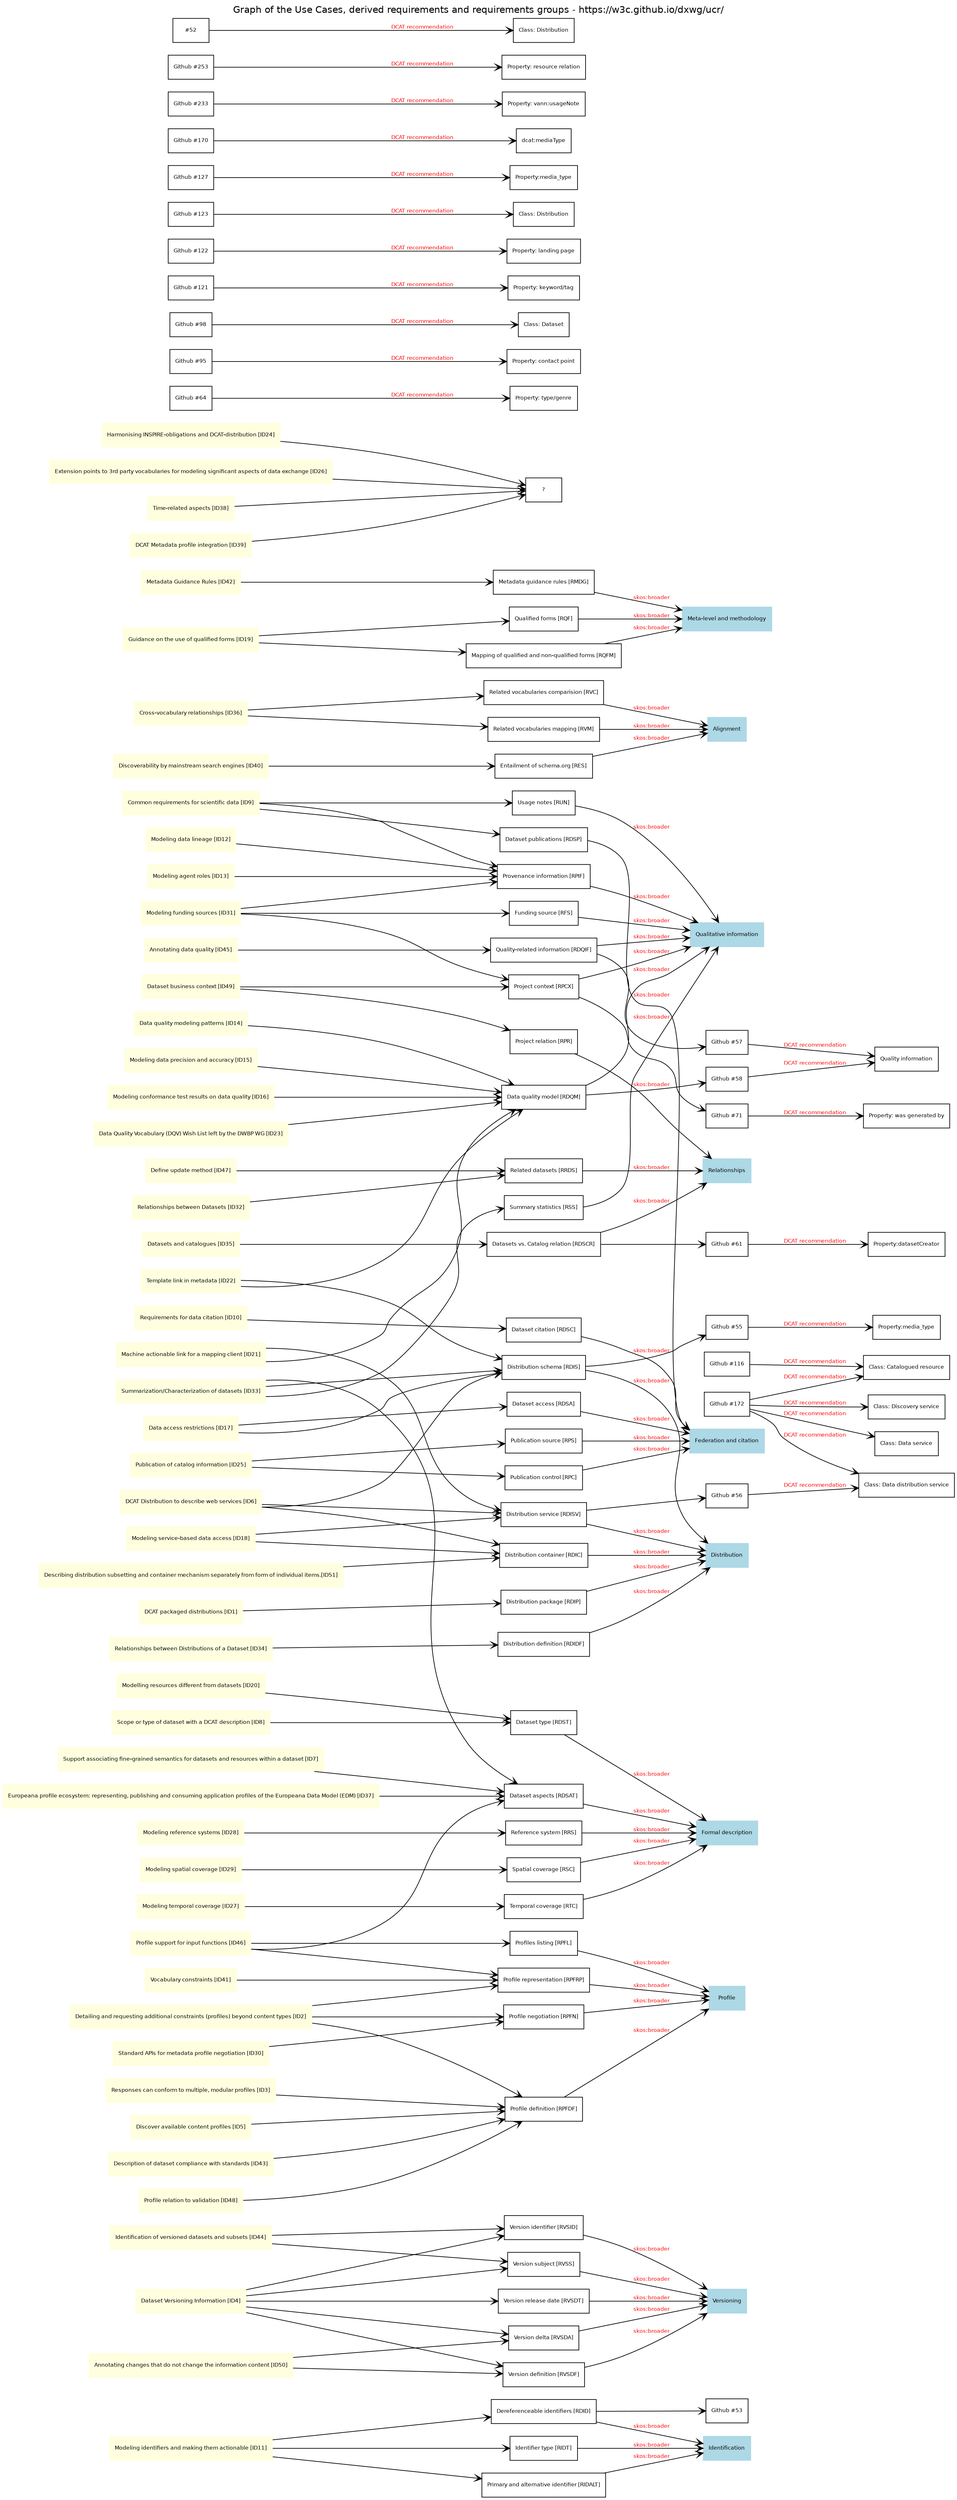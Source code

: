 digraph UCR_summary{

fontname="Helvetica";
label = "Graph of the Use Cases, derived requirements and requirements groups - https://w3c.github.io/dxwg/ucr/";
labelloc = "t";
ratio = "auto"
rankdir = LR;

node [
fontname = Helvetica
fontsize = 8
shape = "record"
]

edge [
arrowtail = "empty"
arrowhead = "vee"
fontsize=8
fontcolor=red
fontname=Helvetica
]
subgraph requirementsGroups {
		node [style=filled,color=lightblue];
    "6.1"; "6.2"; "6.3"; "6.4"; "6.5"; "6.6"; "6.7"; "6.8"; "6.9"; "6.10";
    label="Requirements Groups";
}

subgraph useCases {
    node [style=filled,color=lightyellow];
    "5.1";  "5.2";  "5.3";  "5.4";  "5.5";  "5.6";  "5.7";  "5.8";  "5.9";  "5.10";  "5.11";  "5.12";  "5.13";  "5.14";  "5.15";  "5.16";  "5.17";  "5.18";  "5.19";  "5.20";  "5.21";  "5.22";  "5.23";  "5.24";  "5.25";  "5.26";  "5.27";  "5.28";  "5.29";  "5.30";  "5.31";  "5.32";  "5.33";  "5.34";  "5.35";  "5.36";  "5.37";  "5.38";  "5.39";  "5.40";  "5.41";  "5.42";  "5.43";  "5.44";  "5.45";  "5.46";  "5.47";  "5.48";  "5.49";  "5.50"; "5.51";
    label="Use Cases";
}
### Use Cases
"5.1"[label = <{DCAT packaged distributions [ID1]}>,href="https://w3c.github.io/dxwg/ucr/#ID1"]
"5.2"[label = <{Detailing and requesting additional constraints (profiles) beyond content types [ID2]}>,href="https://w3c.github.io/dxwg/ucr/#ID2"]
"5.3"[label = <{Responses can conform to multiple, modular profiles [ID3]}>,href="https://w3c.github.io/dxwg/ucr/#ID3"]
"5.4"[label = <{Dataset Versioning Information [ID4]}>,href="https://w3c.github.io/dxwg/ucr/#ID4"]
"5.5"[label = <{Discover available content profiles [ID5]}>,href="https://w3c.github.io/dxwg/ucr/#ID5"]
"5.6"[label = <{DCAT Distribution to describe web services [ID6]}>,href="https://w3c.github.io/dxwg/ucr/#ID6"]
"5.7"[label = <{Support associating fine-grained semantics for datasets and resources within a dataset [ID7]}>,href="https://w3c.github.io/dxwg/ucr/#ID7"]
"5.8"[label = <{Scope or type of dataset with a DCAT description [ID8]}>,href="https://w3c.github.io/dxwg/ucr/#ID8"]
"5.9"[label = <{Common requirements for scientific data [ID9]}>,href="https://w3c.github.io/dxwg/ucr/#ID9"]
"5.10"[label = <{Requirements for data citation [ID10]}>,href="https://w3c.github.io/dxwg/ucr/#ID10"]
"5.11"[label = <{Modeling identifiers and making them actionable [ID11]}>,href="https://w3c.github.io/dxwg/ucr/#ID11"]
"5.12"[label = <{Modeling data lineage [ID12]}>,href="https://w3c.github.io/dxwg/ucr/#ID12"]
"5.13"[label = <{Modeling agent roles [ID13]}>,href="https://w3c.github.io/dxwg/ucr/#ID13"]
"5.14"[label = <{Data quality modeling patterns [ID14]}>,href="https://w3c.github.io/dxwg/ucr/#ID14"]
"5.15"[label = <{Modeling data precision and accuracy [ID15]}>,href="https://w3c.github.io/dxwg/ucr/#ID15"]
"5.16"[label = <{Modeling conformance test results on data quality [ID16]}>,href="https://w3c.github.io/dxwg/ucr/#ID16"]
"5.17"[label = <{Data access restrictions [ID17]}>,href="https://w3c.github.io/dxwg/ucr/#ID17"]
"5.18"[label = <{Modeling service-based data access [ID18]}>,href="https://w3c.github.io/dxwg/ucr/#ID18"]
"5.19"[label = <{Guidance on the use of qualified forms [ID19]}>,href="https://w3c.github.io/dxwg/ucr/#ID19"]
"5.20"[label = <{Modelling resources different from datasets [ID20]}>,href="https://w3c.github.io/dxwg/ucr/#ID20"]
"5.21"[label = <{Machine actionable link for a mapping client [ID21]}>,href="https://w3c.github.io/dxwg/ucr/#ID21"]
"5.22"[label = <{Template link in metadata [ID22]}>,href="https://w3c.github.io/dxwg/ucr/#ID22"]
"5.23"[label = <{Data Quality Vocabulary (DQV) Wish List left by the DWBP WG [ID23]}>,href="https://w3c.github.io/dxwg/ucr/#ID23"]
"5.24"[label = <{Harmonising INSPIRE-obligations and DCAT-distribution [ID24]}>,href="https://w3c.github.io/dxwg/ucr/#ID24"]
"5.25"[label = <{Publication of catalog information [ID25]}>,href="https://w3c.github.io/dxwg/ucr/#ID25"]
"5.26"[label = <{Extension points to 3rd party vocabularies for modeling significant aspects of data exchange [ID26]}>,href="https://w3c.github.io/dxwg/ucr/#ID26"]
"5.27"[label = <{Modeling temporal coverage [ID27]}>,href="https://w3c.github.io/dxwg/ucr/#ID27"]
"5.28"[label = <{Modeling reference systems [ID28]}>,href="https://w3c.github.io/dxwg/ucr/#ID28"]
"5.29"[label = <{Modeling spatial coverage [ID29]}>,href="https://w3c.github.io/dxwg/ucr/#ID29"]
"5.30"[label = <{Standard APIs for metadata profile negotiation [ID30]}>,href="https://w3c.github.io/dxwg/ucr/#ID30"]
"5.31"[label = <{Modeling funding sources [ID31]}>,href="https://w3c.github.io/dxwg/ucr/#ID31"]
"5.32"[label = <{Relationships between Datasets [ID32]}>,href="https://w3c.github.io/dxwg/ucr/#ID32"]
"5.33"[label = <{Summarization/Characterization of datasets [ID33]}>,href="https://w3c.github.io/dxwg/ucr/#ID33"]
"5.34"[label = <{Relationships between Distributions of a Dataset [ID34]}>,href="https://w3c.github.io/dxwg/ucr/#ID34"]
"5.35"[label = <{Datasets and catalogues [ID35]}>,href="https://w3c.github.io/dxwg/ucr/#ID35"]
"5.36"[label = <{Cross-vocabulary relationships [ID36]}>,href="https://w3c.github.io/dxwg/ucr/#ID36"]
"5.37"[label = <{Europeana profile ecosystem: representing, publishing and consuming application profiles of the Europeana Data Model (EDM) [ID37]}>,href="https://w3c.github.io/dxwg/ucr/#ID37"]
"5.38"[label = <{Time-related aspects [ID38]}>,href="https://w3c.github.io/dxwg/ucr/#ID38"]
"5.39"[label = <{DCAT Metadata profile integration [ID39]}>,href="https://w3c.github.io/dxwg/ucr/#ID39"]
"5.40"[label = <{Discoverability by mainstream search engines [ID40]}>,href="https://w3c.github.io/dxwg/ucr/#ID40"]
"5.41"[label = <{Vocabulary constraints [ID41]}>,href="https://w3c.github.io/dxwg/ucr/#ID41"]
"5.42"[label = <{Metadata Guidance Rules [ID42]}>,href="https://w3c.github.io/dxwg/ucr/#ID42"]
"5.43"[label = <{Description of dataset compliance with standards [ID43]}>,href="https://w3c.github.io/dxwg/ucr/#ID43"]
"5.44"[label = <{Identification of versioned datasets and subsets [ID44]}>,href="https://w3c.github.io/dxwg/ucr/#ID44"]
"5.45"[label = <{Annotating data quality [ID45]}>,href="https://w3c.github.io/dxwg/ucr/#ID45"]
"5.46"[label = <{Profile support for input functions [ID46]}>,href="https://w3c.github.io/dxwg/ucr/#ID46"]
"5.47"[label = <{Define update method [ID47]}>,href="https://w3c.github.io/dxwg/ucr/#ID47"]
"5.48"[label = <{Profile relation to validation [ID48]}>,href="https://w3c.github.io/dxwg/ucr/#ID48"]
"5.49"[label = <{Dataset business context [ID49]}>,href="https://w3c.github.io/dxwg/ucr/#ID49"]
"5.50"[label = <{Annotating changes that do not change the information content [ID50]}>,href="https://w3c.github.io/dxwg/ucr/#ID50"]
"5.51"[label = <{Describing distribution subsetting and container mechanism separately from form of individual items.[ID51]}>,href="https://w3c.github.io/dxwg/ucr/#ID51"]

### Requirements
"6.1"[label = <{Identification}>,href="https://w3c.github.io/dxwg/ucr/#IdentificationRequirements"]
"6.1.1"[label = <{Dereferenceable identifiers [RDID]}>,href="https://w3c.github.io/dxwg/ucr/#RDID"]
"6.1.2"[label = <{Identifier type [RIDT]}>,href="https://w3c.github.io/dxwg/ucr/#RIDT"]
"6.1.3"[label = <{Primary and alternative identifier [RIDALT]}>,href="https://w3c.github.io/dxwg/ucr/#RIDALT"]
"6.2"[label = <{Versioning}>,href="https://w3c.github.io/dxwg/ucr/#VersioningRequirements"]
"6.2.1"[label = <{Version subject [RVSS]}>,href="https://w3c.github.io/dxwg/ucr/#RVSS"]
"6.2.2"[label = <{Version definition [RVSDF]}>,href="https://w3c.github.io/dxwg/ucr/#RVSDF"]
"6.2.3"[label = <{Version identifier [RVSID]}>,href="https://w3c.github.io/dxwg/ucr/#RVSID"]
"6.2.4"[label = <{Version release date [RVSDT]}>,href="https://w3c.github.io/dxwg/ucr/#RVSDT"]
"6.2.5"[label = <{Version delta [RVSDA]}>,href="https://w3c.github.io/dxwg/ucr/#RVSDA"]
"6.3"[label = <{Qualitative information}>,href="https://w3c.github.io/dxwg/ucr/#QualitativeInformationRequirements"]
"6.3.1"[label = <{Usage notes [RUN]}>,href="https://w3c.github.io/dxwg/ucr/#RUN"]
"6.3.2"[label = <{Summary statistics [RSS]}>,href="https://w3c.github.io/dxwg/ucr/#RSS"]
"6.3.3"[label = <{Provenance information [RPIF]}>,href="https://w3c.github.io/dxwg/ucr/#RPIF"]
"6.3.4"[label = <{Funding source [RFS]}>,href="https://w3c.github.io/dxwg/ucr/#RFS"]
"6.3.5"[label = <{Project context [RPCX]}>,href="https://w3c.github.io/dxwg/ucr/#RPCX"]
"6.3.6"[label = <{Data quality model [RDQM]}>,href="https://w3c.github.io/dxwg/ucr/#RDQM"]
"6.3.7"[label = <{Quality-related information [RDQIF]}>,href="https://w3c.github.io/dxwg/ucr/#RDQIF"]
"6.4"[label = <{Formal description}>,href="https://w3c.github.io/dxwg/ucr/#FormalDescriptionRequirements"]
"6.4.1"[label = <{Dataset type [RDST]}>,href="https://w3c.github.io/dxwg/ucr/#RDST"]
"6.4.2"[label = <{Dataset aspects [RDSAT]}>,href="https://w3c.github.io/dxwg/ucr/#RDSAT"]
"6.4.3"[label = <{Reference system [RRS]}>,href="https://w3c.github.io/dxwg/ucr/#RRS"]
"6.4.4"[label = <{Spatial coverage [RSC]}>,href="https://w3c.github.io/dxwg/ucr/#RSC"]
"6.4.5"[label = <{Temporal coverage [RTC]}>,href="https://w3c.github.io/dxwg/ucr/#RTC"]
"6.5"[label = <{Distribution}>,href="https://w3c.github.io/dxwg/ucr/#DistributionRequirements"]
"6.5.1"[label = <{Distribution definition [RDIDF]}>,href="https://w3c.github.io/dxwg/ucr/#RDIDF"]
"6.5.2"[label = <{Distribution schema [RDIS]}>,href="https://w3c.github.io/dxwg/ucr/#RDIS"]
"6.5.3"[label = <{Distribution service [RDISV]}>,href="https://w3c.github.io/dxwg/ucr/#RDISV"]
"6.5.4"[label = <{Distribution container [RDIC]}>,href="https://w3c.github.io/dxwg/ucr/#RDIC"]
"6.5.5"[label = <{Distribution package [RDIP]}>,href="https://w3c.github.io/dxwg/ucr/#RDIP"]
"6.6"[label = <{Relationships}>,href="https://w3c.github.io/dxwg/ucr/#RelationshipsRequirements"]
"6.6.1"[label = <{Related datasets [RRDS]}>,href="https://w3c.github.io/dxwg/ucr/#RRDS"]
"6.6.2"[label = <{Project relation [RPR]}>,href="https://w3c.github.io/dxwg/ucr/#RPR"]
"6.6.3"[label = <{Datasets vs. Catalog relation [RDSCR]}>,href="https://w3c.github.io/dxwg/ucr/#RDSCR"]
"6.7"[label = <{Federation and citation}>,href="https://w3c.github.io/dxwg/ucr/#ID51"]
"6.7.1"[label = <{Dataset access [RDSA]}>,href="https://w3c.github.io/dxwg/ucr/#RDSA"]
"6.7.2"[label = <{Dataset citation [RDSC]}>,href="https://w3c.github.io/dxwg/ucr/#RDSC"]
"6.7.3"[label = <{Dataset publications [RDSP]}>,href="https://w3c.github.io/dxwg/ucr/#RDSP"]
"6.7.4"[label = <{Publication source [RPS]}>,href="https://w3c.github.io/dxwg/ucr/#RPS"]
"6.7.5"[label = <{Publication control [RPC]}>,href="https://w3c.github.io/dxwg/ucr/#RPC"]
"6.8"[label = <{Profile}>,href="https://w3c.github.io/dxwg/ucr/#ProfileRequirements"]
"6.8.1"[label = <{Profile definition [RPFDF]}>,href="https://w3c.github.io/dxwg/ucr/#RPFDF"]
"6.8.2"[label = <{Profile representation [RPFRP]}>,href="https://w3c.github.io/dxwg/ucr/#RPFRP"]
"6.8.3"[label = <{Profile negotiation [RPFN]}>,href="https://w3c.github.io/dxwg/ucr/#RPFN"]
"6.8.4"[label = <{Profiles listing [RPFL]}>,href="https://w3c.github.io/dxwg/ucr/#RPFL"]
"6.9"[label = <{Alignment}>,href="https://w3c.github.io/dxwg/ucr/#AlignmentRequirements"]
"6.9.1"[label = <{Related vocabularies comparision [RVC]}>,href="https://w3c.github.io/dxwg/ucr/#RVC"]
"6.9.2"[label = <{Related vocabularies mapping [RVM]}>,href="https://w3c.github.io/dxwg/ucr/#RVM"]
"6.9.3"[label = <{Entailment of schema.org [RES]}>,href="https://w3c.github.io/dxwg/ucr/#RES"]
"6.10"[label = <{Meta-level and methodology}>,href="https://w3c.github.io/dxwg/ucr/#MetaRequirements"]
"6.10.1"[label = <{Metadata guidance rules [RMDG]}>,href="https://w3c.github.io/dxwg/ucr/#RMDG"]
"6.10.2"[label = <{Qualified forms [RQF]}>,href="https://w3c.github.io/dxwg/ucr/#RQF"]
"6.10.3"[label = <{Mapping of qualified and non-qualified forms [RQFM]}>,href="https://w3c.github.io/dxwg/ucr/#RQFM"]

###Github Issues
"#53"[label = <{Github #53}>,href="https://github.com/w3c/dxwg/issues/53"]
"#55"[label = <{Github #55}>,href="https://github.com/w3c/dxwg/issues/55"]
"#56"[label = <{Github #56}>,href="https://github.com/w3c/dxwg/issues/56"]
"#57"[label = <{Github #57}>,href="https://github.com/w3c/dxwg/issues/57"]
"#58"[label = <{Github #58}>,href="https://github.com/w3c/dxwg/issues/58"]
"#61"[label = <{Github #61}>,href="https://github.com/w3c/dxwg/issues/61"]
"#64"[label = <{Github #64}>,href="https://github.com/w3c/dxwg/issues/64"]
"#71"[label = <{Github #71}>,href="https://github.com/w3c/dxwg/issues/71"]
"#95"[label = <{Github #95}>,href="https://github.com/w3c/dxwg/issues/95"]
"#98"[label = <{Github #98}>,href="https://github.com/w3c/dxwg/issues/98"]
"#116"[label = <{Github #116}>,href="https://github.com/w3c/dxwg/issues/116"]
"#121"[label = <{Github #121}>,href="https://github.com/w3c/dxwg/issues/121"]
"#122"[label = <{Github #122}>,href="https://github.com/w3c/dxwg/issues/122"]
"#123"[label = <{Github #123}>,href="https://github.com/w3c/dxwg/issues/123"]
"#127"[label = <{Github #127}>,href="https://github.com/w3c/dxwg/issues/127"]
"#170"[label = <{Github #170}>,href="https://github.com/w3c/dxwg/issues/170"]
"#172"[label = <{Github #172}>,href="https://github.com/w3c/dxwg/issues/172"]
"#233"[label = <{Github #233}>,href="https://github.com/w3c/dxwg/issues/233"]
"#253"[label = <{Github #253}>,href="https://github.com/w3c/dxwg/issues/253"]



###DCAT Version 2
"Property:datasetCreator"[label = <{Property:datasetCreator}>,href="https://www.w3.org/TR/2018/WD-vocab-dcat-2-20181016/#Property:dataset_creator"]
"Property: was generated by"[label = <{Property: was generated by}>,href="https://www.w3.org/TR/2018/WD-vocab-dcat-2-20181016/#Property:dataset_wasgeneratedby"]
"Property: resource relation"[label = <{Property: resource relation}>,href="https://www.w3.org/TR/2018/WD-vocab-dcat-2-20181016/#Property:resource_relation"]
"Property:media_type"[label = <{Property:media_type}>,href="https://www.w3.org/TR/2018/WD-vocab-dcat-2-20181016/#Property:distribution_media_type"]
"Property: conforms to"[label = <{Property:media_type}>,href="https://www.w3.org/TR/2018/WD-vocab-dcat-2-20181016/#Property:distribution_conformsto"]
"dcat:mediaType"[label = <{dcat:mediaType}>,href="https://www.w3.org/TR/2018/WD-vocab-dcat-2-20181016/#Property:distribution_media_type"]
"Quality information"[label = <{Quality information}>,href="https://www.w3.org/TR/2018/WD-vocab-dcat-2-20181016/#quality-information"]
"Class: Catalogued resource"[label = <{Class: Catalogued resource}>,href="https://www.w3.org/TR/2018/WD-vocab-dcat-2-20181016/#Class:Resource"]
"Class: Data service"[label = <{Class: Data service}>,href="https://www.w3.org/TR/2018/WD-vocab-dcat-2-20181016/#Class:Data_Service"]
"Class: Data distribution service"[label = <{Class: Data distribution service}>,href="https://www.w3.org/TR/2018/WD-vocab-dcat-2-20181016/#Class:Data_Distribution_Service"]
"Class: Discovery service"[label = <{Class: Discovery service}>,href="https://www.w3.org/TR/2018/WD-vocab-dcat-2-20181016/#Class:Discovery_Service"]
"Class: Dataset"[label = <{Class: Dataset}>,href="https://www.w3.org/TR/2018/WD-vocab-dcat-2-20181016/#Class:Dataset"]
"Class: Distribution"[label = <{Class: Distribution}>,href="https://www.w3.org/TR/2018/WD-vocab-dcat-2-20181016/#Class:Distribution"]
"Property: theme/category"[label = <{Class: Distribution}>,href="https://www.w3.org/TR/2018/WD-vocab-dcat-2-20181016/#Property:resource_theme"]
"Property: type/genre"[label = <{Property: type/genre}>,href="https://www.w3.org/TR/2018/WD-vocab-dcat-2-20181016/#Property:resource_type"]
"Property: keyword/tag"[label = <{Property: keyword/tag}>,href="https://www.w3.org/TR/2018/WD-vocab-dcat-2-20181016/#Property:resource_keyword"]
"Property: contact point"[label = <{Property: contact point}>,href="https://www.w3.org/TR/2018/WD-vocab-dcat-2-20181016/#Property:resource_contact_point"]
"Property: landing page"[label = <{Property: landing page}>,href="https://www.w3.org/TR/2018/WD-vocab-dcat-2-20181016/#Property:resource_landing_page"]
"Property: vann:usageNote"[label = <{Property: vann:usageNote}>,href="http://vocab.org/vann/#usageNote"]


###Relating Githib Issues to draft documents
"#61" -> "Property:datasetCreator" [label="DCAT recommendation"]
"#71" -> "Property: was generated by" [label="DCAT recommendation"]
"#253" -> "Property: resource relation" [label="DCAT recommendation"]
"#127" -> "Property:media_type" [label="DCAT recommendation"]
"#55" -> "Property: conforms to" [label="DCAT recommendation"]
"#170" -> "dcat:mediaType" [label="DCAT recommendation"]
{"#57", "#58"} -> "Quality information" [label="DCAT recommendation"]
{"#116", "#172"} -> "Class: Catalogued resource" [label="DCAT recommendation"]
"#172" -> "Class: Data service" [label="DCAT recommendation"]
{"#56", "#172"} -> "Class: Data distribution service" [label="DCAT recommendation"]
"#172" -> "Class: Discovery service" [label="DCAT recommendation"]
"#98" -> "Class: Dataset" [label="DCAT recommendation"]
"#52" -> "Class: Distribution" [label="DCAT recommendation"]
"#123" -> "Property: theme/category" [label="DCAT recommendation"]
"#64" -> "Property: type/genre" [label="DCAT recommendation"]
"#121" -> "Property: keyword/tag" [label="DCAT recommendation"]
"#95" -> "Property: contact point" [label="DCAT recommendation"]
"#122" -> "Property: landing page" [label="DCAT recommendation"]
"#233" -> "Property: vann:usageNote" [label="DCAT recommendation"]


###Relating requirements to github issues
"6.1.1" -> "#53"
"6.6.3" -> "#61"
"6.3.5" -> "#71"
"6.5.2" -> "#55"
"6.3.7" -> "#57"
"6.3.6" -> "#58"
"6.5.3" -> "#56"





### Grouping of Requirements
#"Requirements" -> {"6.1", "6.2", "6.3", "6.4", "6.5", "6.6", "6.7", "6.8", "6.9", "6.10"}
{"6.1.1", "6.1.2", "6.1.3"} -> "6.1" [label="skos:broader"]
{"6.2.1", "6.2.2", "6.2.3", "6.2.4", "6.2.5"} -> "6.2" [label="skos:broader"]
{"6.3.1", "6.3.2", "6.3.3", "6.3.4", "6.3.5", "6.3.6", "6.3.7"} -> "6.3" [label="skos:broader"]
{"6.4.1", "6.4.2", "6.4.3", "6.4.4", "6.4.5"} -> "6.4" [label="skos:broader"]
{"6.5.1", "6.5.2", "6.5.3", "6.5.4", "6.5.5"} -> "6.5" [label="skos:broader"]
{"6.6.1", "6.6.2", "6.6.3"} -> "6.6" [label="skos:broader"]
{"6.7.1", "6.7.2", "6.7.3", "6.7.4", "6.7.5"} -> "6.7" [label="skos:broader"]
{"6.8.1", "6.8.2", "6.8.3", "6.8.4"} -> "6.8"  [label="skos:broader"]
{"6.9.1", "6.9.2", "6.9.3"} -> "6.9" [label="skos:broader"]
{"6.10.1", "6.10.2", "6.10.3"} -> "6.10" [label="skos:broader"]


### UseCase to Requirement
#"UseCases" -> {"5.1", "5.2", "5.3", "5.4", "5.5", "5.6", "5.7", "5.8", "5.9", "5.10", "5.11", "5.12", "5.13", "5.14", "5.15", "5.16", "5.17", "5.18", "5.19", "5.20", "5.21", "5.22", "5.23", "5.24", "5.25", "5.26", "5.27", "5.28", "5.29", "5.30", "5.31", "5.32", "5.33", "5.34", "5.35", "5.36", "5.37", "5.38", "5.39", "5.40", "5.41", "5.42", "5.43", "5.44", "5.45", "5.46", "5.47", "5.48", "5.49", "5.50" }
"5.1" -> "6.5.5"
"5.2" -> {"6.8.1", "6.8.2", "6.8.3"}
"5.3" -> "6.8.1"
"5.4" -> {"6.2.1", "6.2.2", "6.2.3", "6.2.4", "6.2.5"}
"5.5" -> "6.8.1"
"5.6" -> {"6.5.2", "6.5.3", "6.5.4"}
"5.7" -> "6.4.2"
"5.8" -> "6.4.1"
"5.9" -> {"6.3.1", "6.3.3", "6.7.3"}
"5.10" -> "6.7.2"
"5.11" -> {"6.1.1", "6.1.2", "6.1.3"}
"5.12" -> "6.3.3"
"5.13" -> "6.3.3"
"5.14" -> "6.3.6"
"5.15" -> "6.3.6"
"5.16" -> "6.3.6"
"5.17" -> {"6.5.2", "6.7.1"}
"5.18" -> {"6.5.3", "6.5.4"}
"5.19" -> {"6.10.2", "6.10.3"}
"5.20" -> "6.4.1"
"5.21" -> {"6.3.6", "6.5.3"}
"5.22" -> {"6.3.6", "6.5.2"}
"5.23" -> "6.3.6"
"5.24" -> "?"
"5.25" -> {"6.7.4", "6.7.5"}
"5.26" -> "?"
"5.27" -> "6.4.5"
"5.28" -> "6.4.3"
"5.29" -> "6.4.4"
"5.30" -> "6.8.3"
"5.31" -> {"6.3.3", "6.3.4", "6.3.5"}
"5.32" -> "6.6.1"
"5.33" -> {"6.3.2", "6.4.2", "6.5.2"}
"5.34" -> "6.5.1"
"5.35" -> "6.6.3"
"5.36" -> {"6.9.1", "6.9.2"}
"5.37" -> "6.4.2"
"5.38" -> "?"
"5.39" -> "?"
"5.40" -> "6.9.3"
"5.41" -> "6.8.2"
"5.42" -> "6.10.1"
"5.43" -> "6.8.1"
"5.44" -> {"6.2.1", "6.2.3"}
"5.45" -> "6.3.7"
"5.46" -> {"6.4.2", "6.8.2", "6.8.4"}
"5.47" -> "6.6.1"
"5.48" -> "6.8.1"
"5.49" -> {"6.3.5", "6.6.2"}
"5.50" -> {"6.2.2", "6.2.5"}
"5.51" -> "6.5.4"

}
